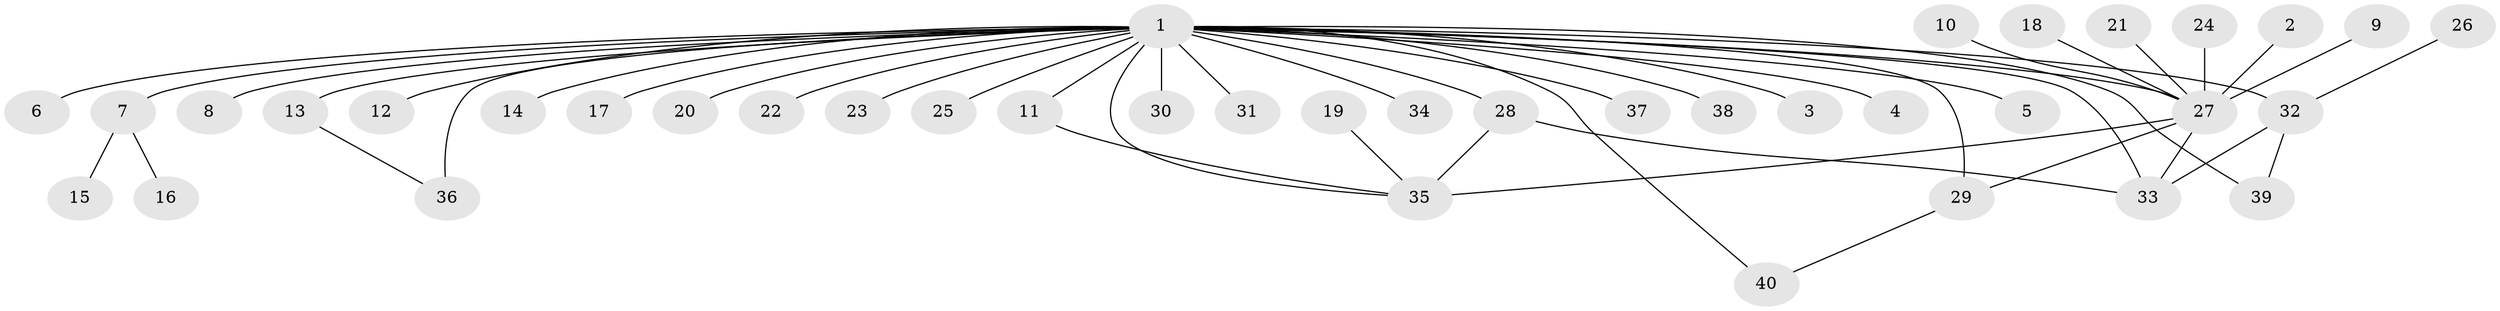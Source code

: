 // original degree distribution, {35: 0.012658227848101266, 13: 0.012658227848101266, 1: 0.5189873417721519, 7: 0.02531645569620253, 4: 0.05063291139240506, 5: 0.0379746835443038, 12: 0.012658227848101266, 2: 0.24050632911392406, 3: 0.0759493670886076, 6: 0.012658227848101266}
// Generated by graph-tools (version 1.1) at 2025/26/03/09/25 03:26:08]
// undirected, 40 vertices, 49 edges
graph export_dot {
graph [start="1"]
  node [color=gray90,style=filled];
  1;
  2;
  3;
  4;
  5;
  6;
  7;
  8;
  9;
  10;
  11;
  12;
  13;
  14;
  15;
  16;
  17;
  18;
  19;
  20;
  21;
  22;
  23;
  24;
  25;
  26;
  27;
  28;
  29;
  30;
  31;
  32;
  33;
  34;
  35;
  36;
  37;
  38;
  39;
  40;
  1 -- 3 [weight=1.0];
  1 -- 4 [weight=1.0];
  1 -- 5 [weight=1.0];
  1 -- 6 [weight=2.0];
  1 -- 7 [weight=1.0];
  1 -- 8 [weight=1.0];
  1 -- 11 [weight=1.0];
  1 -- 12 [weight=1.0];
  1 -- 13 [weight=1.0];
  1 -- 14 [weight=1.0];
  1 -- 17 [weight=1.0];
  1 -- 20 [weight=1.0];
  1 -- 22 [weight=1.0];
  1 -- 23 [weight=1.0];
  1 -- 25 [weight=1.0];
  1 -- 27 [weight=1.0];
  1 -- 28 [weight=3.0];
  1 -- 29 [weight=1.0];
  1 -- 30 [weight=1.0];
  1 -- 31 [weight=1.0];
  1 -- 32 [weight=1.0];
  1 -- 33 [weight=1.0];
  1 -- 34 [weight=2.0];
  1 -- 35 [weight=1.0];
  1 -- 36 [weight=3.0];
  1 -- 37 [weight=1.0];
  1 -- 38 [weight=1.0];
  1 -- 39 [weight=1.0];
  1 -- 40 [weight=1.0];
  2 -- 27 [weight=1.0];
  7 -- 15 [weight=1.0];
  7 -- 16 [weight=1.0];
  9 -- 27 [weight=1.0];
  10 -- 27 [weight=1.0];
  11 -- 35 [weight=1.0];
  13 -- 36 [weight=1.0];
  18 -- 27 [weight=1.0];
  19 -- 35 [weight=1.0];
  21 -- 27 [weight=1.0];
  24 -- 27 [weight=1.0];
  26 -- 32 [weight=1.0];
  27 -- 29 [weight=1.0];
  27 -- 33 [weight=1.0];
  27 -- 35 [weight=1.0];
  28 -- 33 [weight=1.0];
  28 -- 35 [weight=2.0];
  29 -- 40 [weight=1.0];
  32 -- 33 [weight=1.0];
  32 -- 39 [weight=1.0];
}
